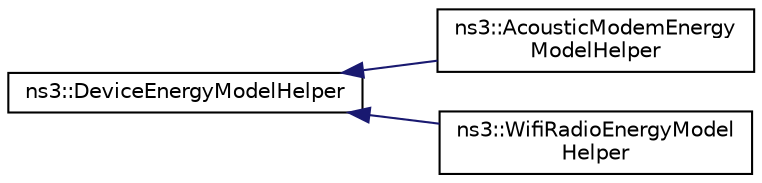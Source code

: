 digraph "Graphical Class Hierarchy"
{
 // LATEX_PDF_SIZE
  edge [fontname="Helvetica",fontsize="10",labelfontname="Helvetica",labelfontsize="10"];
  node [fontname="Helvetica",fontsize="10",shape=record];
  rankdir="LR";
  Node0 [label="ns3::DeviceEnergyModelHelper",height=0.2,width=0.4,color="black", fillcolor="white", style="filled",URL="$classns3_1_1_device_energy_model_helper.html",tooltip="Creates DeviceEnergyModel objects."];
  Node0 -> Node1 [dir="back",color="midnightblue",fontsize="10",style="solid",fontname="Helvetica"];
  Node1 [label="ns3::AcousticModemEnergy\lModelHelper",height=0.2,width=0.4,color="black", fillcolor="white", style="filled",URL="$classns3_1_1_acoustic_modem_energy_model_helper.html",tooltip="Assign AcousticModemEnergyModel to uan devices."];
  Node0 -> Node2 [dir="back",color="midnightblue",fontsize="10",style="solid",fontname="Helvetica"];
  Node2 [label="ns3::WifiRadioEnergyModel\lHelper",height=0.2,width=0.4,color="black", fillcolor="white", style="filled",URL="$classns3_1_1_wifi_radio_energy_model_helper.html",tooltip="Assign WifiRadioEnergyModel to wifi devices."];
}
